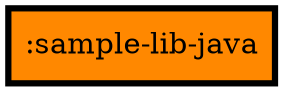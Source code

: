 digraph {
  edge ["dir"="forward","arrowhead"="normal","arrowtail"="none"]
  graph ["dpi"="100","fontsize"="30","ranksep"="1.5","rankdir"="TB"]
  node ["style"="filled"]
  ":sample-lib-java" ["fillcolor"="#FF8800","color"="black","penwidth"="3","shape"="box"]
}
